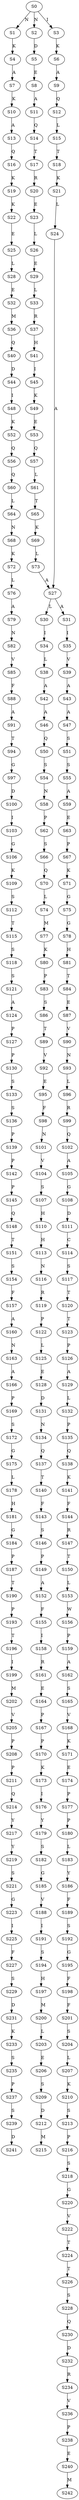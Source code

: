 strict digraph  {
	S0 -> S1 [ label = N ];
	S0 -> S2 [ label = N ];
	S0 -> S3 [ label = I ];
	S1 -> S4 [ label = K ];
	S2 -> S5 [ label = D ];
	S3 -> S6 [ label = K ];
	S4 -> S7 [ label = A ];
	S5 -> S8 [ label = E ];
	S6 -> S9 [ label = A ];
	S7 -> S10 [ label = K ];
	S8 -> S11 [ label = A ];
	S9 -> S12 [ label = Q ];
	S10 -> S13 [ label = A ];
	S11 -> S14 [ label = Q ];
	S12 -> S15 [ label = L ];
	S13 -> S16 [ label = Q ];
	S14 -> S17 [ label = T ];
	S15 -> S18 [ label = T ];
	S16 -> S19 [ label = K ];
	S17 -> S20 [ label = R ];
	S18 -> S21 [ label = K ];
	S19 -> S22 [ label = K ];
	S20 -> S23 [ label = E ];
	S21 -> S24 [ label = L ];
	S22 -> S25 [ label = E ];
	S23 -> S26 [ label = L ];
	S24 -> S27 [ label = A ];
	S25 -> S28 [ label = L ];
	S26 -> S29 [ label = E ];
	S27 -> S30 [ label = L ];
	S27 -> S31 [ label = A ];
	S28 -> S32 [ label = E ];
	S29 -> S33 [ label = L ];
	S30 -> S34 [ label = I ];
	S31 -> S35 [ label = I ];
	S32 -> S36 [ label = M ];
	S33 -> S37 [ label = R ];
	S34 -> S38 [ label = L ];
	S35 -> S39 [ label = V ];
	S36 -> S40 [ label = Q ];
	S37 -> S41 [ label = H ];
	S38 -> S42 [ label = A ];
	S39 -> S43 [ label = A ];
	S40 -> S44 [ label = D ];
	S41 -> S45 [ label = I ];
	S42 -> S46 [ label = A ];
	S43 -> S47 [ label = A ];
	S44 -> S48 [ label = I ];
	S45 -> S49 [ label = K ];
	S46 -> S50 [ label = Q ];
	S47 -> S51 [ label = S ];
	S48 -> S52 [ label = K ];
	S49 -> S53 [ label = E ];
	S50 -> S54 [ label = S ];
	S51 -> S55 [ label = S ];
	S52 -> S56 [ label = Q ];
	S53 -> S57 [ label = Q ];
	S54 -> S58 [ label = N ];
	S55 -> S59 [ label = A ];
	S56 -> S60 [ label = Q ];
	S57 -> S61 [ label = L ];
	S58 -> S62 [ label = P ];
	S59 -> S63 [ label = E ];
	S60 -> S64 [ label = L ];
	S61 -> S65 [ label = T ];
	S62 -> S66 [ label = S ];
	S63 -> S67 [ label = P ];
	S64 -> S68 [ label = N ];
	S65 -> S69 [ label = K ];
	S66 -> S70 [ label = Q ];
	S67 -> S71 [ label = K ];
	S68 -> S72 [ label = K ];
	S69 -> S73 [ label = L ];
	S70 -> S74 [ label = L ];
	S71 -> S75 [ label = G ];
	S72 -> S76 [ label = L ];
	S73 -> S27 [ label = A ];
	S74 -> S77 [ label = M ];
	S75 -> S78 [ label = G ];
	S76 -> S79 [ label = A ];
	S77 -> S80 [ label = K ];
	S78 -> S81 [ label = H ];
	S79 -> S82 [ label = N ];
	S80 -> S83 [ label = P ];
	S81 -> S84 [ label = T ];
	S82 -> S85 [ label = V ];
	S83 -> S86 [ label = S ];
	S84 -> S87 [ label = E ];
	S85 -> S88 [ label = F ];
	S86 -> S89 [ label = T ];
	S87 -> S90 [ label = V ];
	S88 -> S91 [ label = A ];
	S89 -> S92 [ label = V ];
	S90 -> S93 [ label = N ];
	S91 -> S94 [ label = T ];
	S92 -> S95 [ label = E ];
	S93 -> S96 [ label = L ];
	S94 -> S97 [ label = G ];
	S95 -> S98 [ label = F ];
	S96 -> S99 [ label = R ];
	S97 -> S100 [ label = D ];
	S98 -> S101 [ label = N ];
	S99 -> S102 [ label = Q ];
	S100 -> S103 [ label = I ];
	S101 -> S104 [ label = V ];
	S102 -> S105 [ label = A ];
	S103 -> S106 [ label = G ];
	S104 -> S107 [ label = S ];
	S105 -> S108 [ label = G ];
	S106 -> S109 [ label = K ];
	S107 -> S110 [ label = H ];
	S108 -> S111 [ label = D ];
	S109 -> S112 [ label = S ];
	S110 -> S113 [ label = H ];
	S111 -> S114 [ label = C ];
	S112 -> S115 [ label = T ];
	S113 -> S116 [ label = N ];
	S114 -> S117 [ label = S ];
	S115 -> S118 [ label = S ];
	S116 -> S119 [ label = R ];
	S117 -> S120 [ label = T ];
	S118 -> S121 [ label = S ];
	S119 -> S122 [ label = P ];
	S120 -> S123 [ label = T ];
	S121 -> S124 [ label = A ];
	S122 -> S125 [ label = L ];
	S123 -> S126 [ label = P ];
	S124 -> S127 [ label = P ];
	S125 -> S128 [ label = E ];
	S126 -> S129 [ label = A ];
	S127 -> S130 [ label = P ];
	S128 -> S131 [ label = D ];
	S129 -> S132 [ label = L ];
	S130 -> S133 [ label = S ];
	S131 -> S134 [ label = N ];
	S132 -> S135 [ label = P ];
	S133 -> S136 [ label = S ];
	S134 -> S137 [ label = Q ];
	S135 -> S138 [ label = Q ];
	S136 -> S139 [ label = P ];
	S137 -> S140 [ label = T ];
	S138 -> S141 [ label = K ];
	S139 -> S142 [ label = P ];
	S140 -> S143 [ label = F ];
	S141 -> S144 [ label = F ];
	S142 -> S145 [ label = P ];
	S143 -> S146 [ label = S ];
	S144 -> S147 [ label = R ];
	S145 -> S148 [ label = Q ];
	S146 -> S149 [ label = P ];
	S147 -> S150 [ label = T ];
	S148 -> S151 [ label = T ];
	S149 -> S152 [ label = A ];
	S150 -> S153 [ label = L ];
	S151 -> S154 [ label = S ];
	S152 -> S155 [ label = F ];
	S153 -> S156 [ label = W ];
	S154 -> S157 [ label = F ];
	S155 -> S158 [ label = I ];
	S156 -> S159 [ label = P ];
	S157 -> S160 [ label = A ];
	S158 -> S161 [ label = R ];
	S159 -> S162 [ label = A ];
	S160 -> S163 [ label = N ];
	S161 -> S164 [ label = E ];
	S162 -> S165 [ label = S ];
	S163 -> S166 [ label = A ];
	S164 -> S167 [ label = P ];
	S165 -> S168 [ label = V ];
	S166 -> S169 [ label = P ];
	S167 -> S170 [ label = P ];
	S168 -> S171 [ label = K ];
	S169 -> S172 [ label = S ];
	S170 -> S173 [ label = K ];
	S171 -> S174 [ label = E ];
	S172 -> S175 [ label = G ];
	S173 -> S176 [ label = I ];
	S174 -> S177 [ label = P ];
	S175 -> S178 [ label = L ];
	S176 -> S179 [ label = Y ];
	S177 -> S180 [ label = P ];
	S178 -> S181 [ label = H ];
	S179 -> S182 [ label = S ];
	S180 -> S183 [ label = L ];
	S181 -> S184 [ label = G ];
	S182 -> S185 [ label = G ];
	S183 -> S186 [ label = Y ];
	S184 -> S187 [ label = P ];
	S185 -> S188 [ label = V ];
	S186 -> S189 [ label = F ];
	S187 -> S190 [ label = T ];
	S188 -> S191 [ label = I ];
	S189 -> S192 [ label = S ];
	S190 -> S193 [ label = P ];
	S191 -> S194 [ label = S ];
	S192 -> S195 [ label = G ];
	S193 -> S196 [ label = T ];
	S194 -> S197 [ label = H ];
	S195 -> S198 [ label = F ];
	S196 -> S199 [ label = I ];
	S197 -> S200 [ label = M ];
	S198 -> S201 [ label = F ];
	S199 -> S202 [ label = M ];
	S200 -> S203 [ label = L ];
	S201 -> S204 [ label = S ];
	S202 -> S205 [ label = V ];
	S203 -> S206 [ label = E ];
	S204 -> S207 [ label = L ];
	S205 -> S208 [ label = P ];
	S206 -> S209 [ label = S ];
	S207 -> S210 [ label = K ];
	S208 -> S211 [ label = P ];
	S209 -> S212 [ label = D ];
	S210 -> S213 [ label = S ];
	S211 -> S214 [ label = Q ];
	S212 -> S215 [ label = M ];
	S213 -> S216 [ label = P ];
	S214 -> S217 [ label = Y ];
	S216 -> S218 [ label = S ];
	S217 -> S219 [ label = Y ];
	S218 -> S220 [ label = G ];
	S219 -> S221 [ label = S ];
	S220 -> S222 [ label = V ];
	S221 -> S223 [ label = G ];
	S222 -> S224 [ label = T ];
	S223 -> S225 [ label = I ];
	S224 -> S226 [ label = T ];
	S225 -> S227 [ label = F ];
	S226 -> S228 [ label = S ];
	S227 -> S229 [ label = S ];
	S228 -> S230 [ label = Q ];
	S229 -> S231 [ label = D ];
	S230 -> S232 [ label = D ];
	S231 -> S233 [ label = K ];
	S232 -> S234 [ label = R ];
	S233 -> S235 [ label = S ];
	S234 -> S236 [ label = V ];
	S235 -> S237 [ label = P ];
	S236 -> S238 [ label = P ];
	S237 -> S239 [ label = S ];
	S238 -> S240 [ label = E ];
	S239 -> S241 [ label = D ];
	S240 -> S242 [ label = M ];
}
